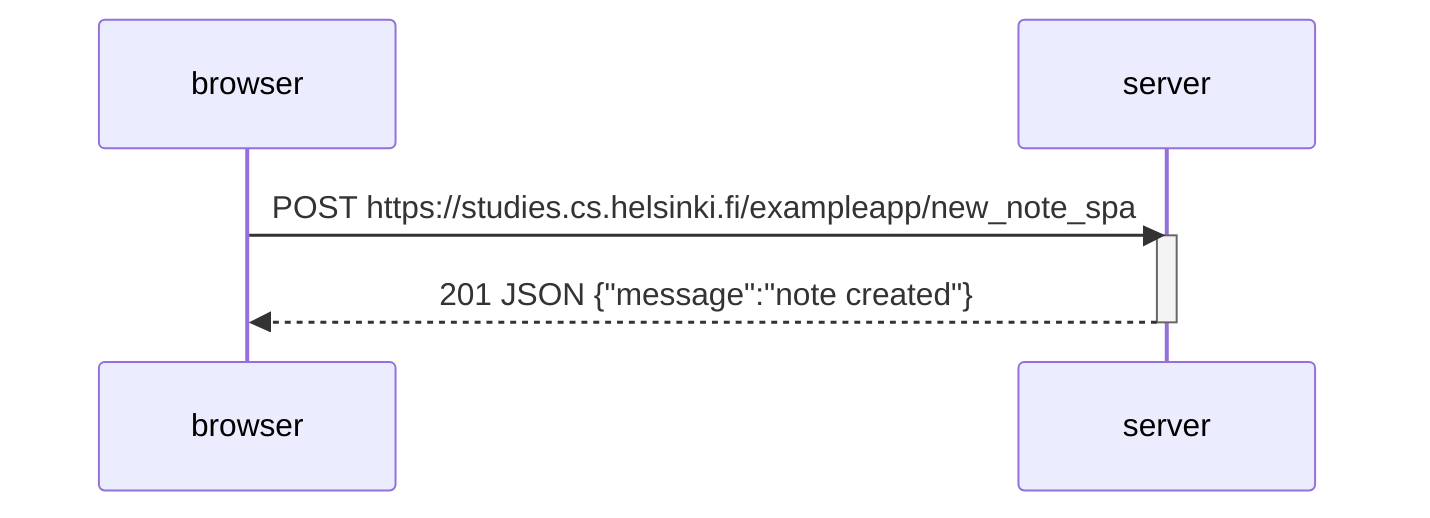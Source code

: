 sequenceDiagram

    participant browser
    participant server

    browser->>server: POST https://studies.cs.helsinki.fi/exampleapp/new_note_spa
    activate server
    server-->>browser: 201 JSON {"message":"note created"}
    deactivate server
